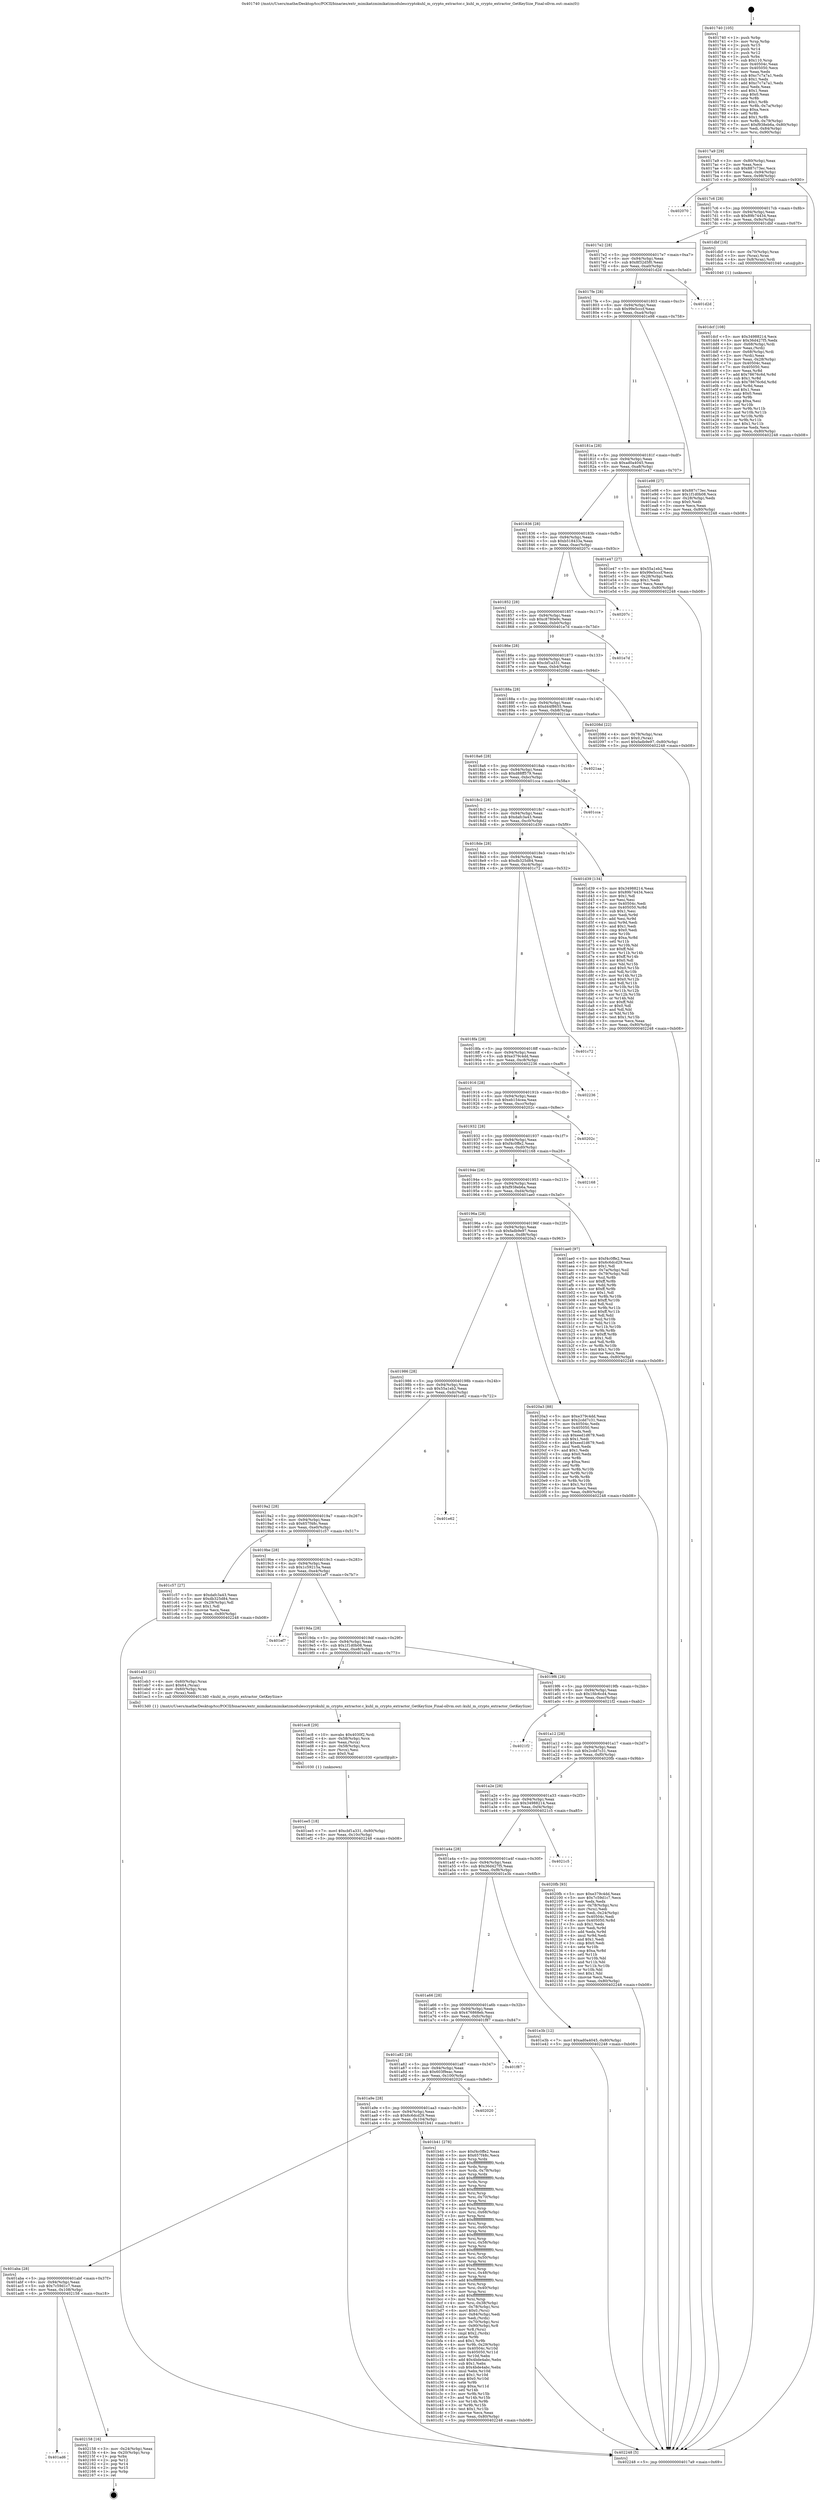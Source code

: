 digraph "0x401740" {
  label = "0x401740 (/mnt/c/Users/mathe/Desktop/tcc/POCII/binaries/extr_mimikatzmimikatzmodulescryptokuhl_m_crypto_extractor.c_kuhl_m_crypto_extractor_GetKeySize_Final-ollvm.out::main(0))"
  labelloc = "t"
  node[shape=record]

  Entry [label="",width=0.3,height=0.3,shape=circle,fillcolor=black,style=filled]
  "0x4017a9" [label="{
     0x4017a9 [29]\l
     | [instrs]\l
     &nbsp;&nbsp;0x4017a9 \<+3\>: mov -0x80(%rbp),%eax\l
     &nbsp;&nbsp;0x4017ac \<+2\>: mov %eax,%ecx\l
     &nbsp;&nbsp;0x4017ae \<+6\>: sub $0x887c73ec,%ecx\l
     &nbsp;&nbsp;0x4017b4 \<+6\>: mov %eax,-0x94(%rbp)\l
     &nbsp;&nbsp;0x4017ba \<+6\>: mov %ecx,-0x98(%rbp)\l
     &nbsp;&nbsp;0x4017c0 \<+6\>: je 0000000000402070 \<main+0x930\>\l
  }"]
  "0x402070" [label="{
     0x402070\l
  }", style=dashed]
  "0x4017c6" [label="{
     0x4017c6 [28]\l
     | [instrs]\l
     &nbsp;&nbsp;0x4017c6 \<+5\>: jmp 00000000004017cb \<main+0x8b\>\l
     &nbsp;&nbsp;0x4017cb \<+6\>: mov -0x94(%rbp),%eax\l
     &nbsp;&nbsp;0x4017d1 \<+5\>: sub $0x89b74434,%eax\l
     &nbsp;&nbsp;0x4017d6 \<+6\>: mov %eax,-0x9c(%rbp)\l
     &nbsp;&nbsp;0x4017dc \<+6\>: je 0000000000401dbf \<main+0x67f\>\l
  }"]
  Exit [label="",width=0.3,height=0.3,shape=circle,fillcolor=black,style=filled,peripheries=2]
  "0x401dbf" [label="{
     0x401dbf [16]\l
     | [instrs]\l
     &nbsp;&nbsp;0x401dbf \<+4\>: mov -0x70(%rbp),%rax\l
     &nbsp;&nbsp;0x401dc3 \<+3\>: mov (%rax),%rax\l
     &nbsp;&nbsp;0x401dc6 \<+4\>: mov 0x8(%rax),%rdi\l
     &nbsp;&nbsp;0x401dca \<+5\>: call 0000000000401040 \<atoi@plt\>\l
     | [calls]\l
     &nbsp;&nbsp;0x401040 \{1\} (unknown)\l
  }"]
  "0x4017e2" [label="{
     0x4017e2 [28]\l
     | [instrs]\l
     &nbsp;&nbsp;0x4017e2 \<+5\>: jmp 00000000004017e7 \<main+0xa7\>\l
     &nbsp;&nbsp;0x4017e7 \<+6\>: mov -0x94(%rbp),%eax\l
     &nbsp;&nbsp;0x4017ed \<+5\>: sub $0x8f32d5f0,%eax\l
     &nbsp;&nbsp;0x4017f2 \<+6\>: mov %eax,-0xa0(%rbp)\l
     &nbsp;&nbsp;0x4017f8 \<+6\>: je 0000000000401d2d \<main+0x5ed\>\l
  }"]
  "0x401ad6" [label="{
     0x401ad6\l
  }", style=dashed]
  "0x401d2d" [label="{
     0x401d2d\l
  }", style=dashed]
  "0x4017fe" [label="{
     0x4017fe [28]\l
     | [instrs]\l
     &nbsp;&nbsp;0x4017fe \<+5\>: jmp 0000000000401803 \<main+0xc3\>\l
     &nbsp;&nbsp;0x401803 \<+6\>: mov -0x94(%rbp),%eax\l
     &nbsp;&nbsp;0x401809 \<+5\>: sub $0x99e5cccf,%eax\l
     &nbsp;&nbsp;0x40180e \<+6\>: mov %eax,-0xa4(%rbp)\l
     &nbsp;&nbsp;0x401814 \<+6\>: je 0000000000401e98 \<main+0x758\>\l
  }"]
  "0x402158" [label="{
     0x402158 [16]\l
     | [instrs]\l
     &nbsp;&nbsp;0x402158 \<+3\>: mov -0x24(%rbp),%eax\l
     &nbsp;&nbsp;0x40215b \<+4\>: lea -0x20(%rbp),%rsp\l
     &nbsp;&nbsp;0x40215f \<+1\>: pop %rbx\l
     &nbsp;&nbsp;0x402160 \<+2\>: pop %r12\l
     &nbsp;&nbsp;0x402162 \<+2\>: pop %r14\l
     &nbsp;&nbsp;0x402164 \<+2\>: pop %r15\l
     &nbsp;&nbsp;0x402166 \<+1\>: pop %rbp\l
     &nbsp;&nbsp;0x402167 \<+1\>: ret\l
  }"]
  "0x401e98" [label="{
     0x401e98 [27]\l
     | [instrs]\l
     &nbsp;&nbsp;0x401e98 \<+5\>: mov $0x887c73ec,%eax\l
     &nbsp;&nbsp;0x401e9d \<+5\>: mov $0x1f1d0b08,%ecx\l
     &nbsp;&nbsp;0x401ea2 \<+3\>: mov -0x28(%rbp),%edx\l
     &nbsp;&nbsp;0x401ea5 \<+3\>: cmp $0x0,%edx\l
     &nbsp;&nbsp;0x401ea8 \<+3\>: cmove %ecx,%eax\l
     &nbsp;&nbsp;0x401eab \<+3\>: mov %eax,-0x80(%rbp)\l
     &nbsp;&nbsp;0x401eae \<+5\>: jmp 0000000000402248 \<main+0xb08\>\l
  }"]
  "0x40181a" [label="{
     0x40181a [28]\l
     | [instrs]\l
     &nbsp;&nbsp;0x40181a \<+5\>: jmp 000000000040181f \<main+0xdf\>\l
     &nbsp;&nbsp;0x40181f \<+6\>: mov -0x94(%rbp),%eax\l
     &nbsp;&nbsp;0x401825 \<+5\>: sub $0xad0a4045,%eax\l
     &nbsp;&nbsp;0x40182a \<+6\>: mov %eax,-0xa8(%rbp)\l
     &nbsp;&nbsp;0x401830 \<+6\>: je 0000000000401e47 \<main+0x707\>\l
  }"]
  "0x401ee5" [label="{
     0x401ee5 [18]\l
     | [instrs]\l
     &nbsp;&nbsp;0x401ee5 \<+7\>: movl $0xcbf1a331,-0x80(%rbp)\l
     &nbsp;&nbsp;0x401eec \<+6\>: mov %eax,-0x10c(%rbp)\l
     &nbsp;&nbsp;0x401ef2 \<+5\>: jmp 0000000000402248 \<main+0xb08\>\l
  }"]
  "0x401e47" [label="{
     0x401e47 [27]\l
     | [instrs]\l
     &nbsp;&nbsp;0x401e47 \<+5\>: mov $0x55a1eb2,%eax\l
     &nbsp;&nbsp;0x401e4c \<+5\>: mov $0x99e5cccf,%ecx\l
     &nbsp;&nbsp;0x401e51 \<+3\>: mov -0x28(%rbp),%edx\l
     &nbsp;&nbsp;0x401e54 \<+3\>: cmp $0x1,%edx\l
     &nbsp;&nbsp;0x401e57 \<+3\>: cmovl %ecx,%eax\l
     &nbsp;&nbsp;0x401e5a \<+3\>: mov %eax,-0x80(%rbp)\l
     &nbsp;&nbsp;0x401e5d \<+5\>: jmp 0000000000402248 \<main+0xb08\>\l
  }"]
  "0x401836" [label="{
     0x401836 [28]\l
     | [instrs]\l
     &nbsp;&nbsp;0x401836 \<+5\>: jmp 000000000040183b \<main+0xfb\>\l
     &nbsp;&nbsp;0x40183b \<+6\>: mov -0x94(%rbp),%eax\l
     &nbsp;&nbsp;0x401841 \<+5\>: sub $0xb518433a,%eax\l
     &nbsp;&nbsp;0x401846 \<+6\>: mov %eax,-0xac(%rbp)\l
     &nbsp;&nbsp;0x40184c \<+6\>: je 000000000040207c \<main+0x93c\>\l
  }"]
  "0x401ec8" [label="{
     0x401ec8 [29]\l
     | [instrs]\l
     &nbsp;&nbsp;0x401ec8 \<+10\>: movabs $0x4030f2,%rdi\l
     &nbsp;&nbsp;0x401ed2 \<+4\>: mov -0x58(%rbp),%rcx\l
     &nbsp;&nbsp;0x401ed6 \<+2\>: mov %eax,(%rcx)\l
     &nbsp;&nbsp;0x401ed8 \<+4\>: mov -0x58(%rbp),%rcx\l
     &nbsp;&nbsp;0x401edc \<+2\>: mov (%rcx),%esi\l
     &nbsp;&nbsp;0x401ede \<+2\>: mov $0x0,%al\l
     &nbsp;&nbsp;0x401ee0 \<+5\>: call 0000000000401030 \<printf@plt\>\l
     | [calls]\l
     &nbsp;&nbsp;0x401030 \{1\} (unknown)\l
  }"]
  "0x40207c" [label="{
     0x40207c\l
  }", style=dashed]
  "0x401852" [label="{
     0x401852 [28]\l
     | [instrs]\l
     &nbsp;&nbsp;0x401852 \<+5\>: jmp 0000000000401857 \<main+0x117\>\l
     &nbsp;&nbsp;0x401857 \<+6\>: mov -0x94(%rbp),%eax\l
     &nbsp;&nbsp;0x40185d \<+5\>: sub $0xc8780e9c,%eax\l
     &nbsp;&nbsp;0x401862 \<+6\>: mov %eax,-0xb0(%rbp)\l
     &nbsp;&nbsp;0x401868 \<+6\>: je 0000000000401e7d \<main+0x73d\>\l
  }"]
  "0x401dcf" [label="{
     0x401dcf [108]\l
     | [instrs]\l
     &nbsp;&nbsp;0x401dcf \<+5\>: mov $0x34988214,%ecx\l
     &nbsp;&nbsp;0x401dd4 \<+5\>: mov $0x36d427f5,%edx\l
     &nbsp;&nbsp;0x401dd9 \<+4\>: mov -0x68(%rbp),%rdi\l
     &nbsp;&nbsp;0x401ddd \<+2\>: mov %eax,(%rdi)\l
     &nbsp;&nbsp;0x401ddf \<+4\>: mov -0x68(%rbp),%rdi\l
     &nbsp;&nbsp;0x401de3 \<+2\>: mov (%rdi),%eax\l
     &nbsp;&nbsp;0x401de5 \<+3\>: mov %eax,-0x28(%rbp)\l
     &nbsp;&nbsp;0x401de8 \<+7\>: mov 0x40504c,%eax\l
     &nbsp;&nbsp;0x401def \<+7\>: mov 0x405050,%esi\l
     &nbsp;&nbsp;0x401df6 \<+3\>: mov %eax,%r8d\l
     &nbsp;&nbsp;0x401df9 \<+7\>: add $0x78676c6d,%r8d\l
     &nbsp;&nbsp;0x401e00 \<+4\>: sub $0x1,%r8d\l
     &nbsp;&nbsp;0x401e04 \<+7\>: sub $0x78676c6d,%r8d\l
     &nbsp;&nbsp;0x401e0b \<+4\>: imul %r8d,%eax\l
     &nbsp;&nbsp;0x401e0f \<+3\>: and $0x1,%eax\l
     &nbsp;&nbsp;0x401e12 \<+3\>: cmp $0x0,%eax\l
     &nbsp;&nbsp;0x401e15 \<+4\>: sete %r9b\l
     &nbsp;&nbsp;0x401e19 \<+3\>: cmp $0xa,%esi\l
     &nbsp;&nbsp;0x401e1c \<+4\>: setl %r10b\l
     &nbsp;&nbsp;0x401e20 \<+3\>: mov %r9b,%r11b\l
     &nbsp;&nbsp;0x401e23 \<+3\>: and %r10b,%r11b\l
     &nbsp;&nbsp;0x401e26 \<+3\>: xor %r10b,%r9b\l
     &nbsp;&nbsp;0x401e29 \<+3\>: or %r9b,%r11b\l
     &nbsp;&nbsp;0x401e2c \<+4\>: test $0x1,%r11b\l
     &nbsp;&nbsp;0x401e30 \<+3\>: cmovne %edx,%ecx\l
     &nbsp;&nbsp;0x401e33 \<+3\>: mov %ecx,-0x80(%rbp)\l
     &nbsp;&nbsp;0x401e36 \<+5\>: jmp 0000000000402248 \<main+0xb08\>\l
  }"]
  "0x401e7d" [label="{
     0x401e7d\l
  }", style=dashed]
  "0x40186e" [label="{
     0x40186e [28]\l
     | [instrs]\l
     &nbsp;&nbsp;0x40186e \<+5\>: jmp 0000000000401873 \<main+0x133\>\l
     &nbsp;&nbsp;0x401873 \<+6\>: mov -0x94(%rbp),%eax\l
     &nbsp;&nbsp;0x401879 \<+5\>: sub $0xcbf1a331,%eax\l
     &nbsp;&nbsp;0x40187e \<+6\>: mov %eax,-0xb4(%rbp)\l
     &nbsp;&nbsp;0x401884 \<+6\>: je 000000000040208d \<main+0x94d\>\l
  }"]
  "0x401aba" [label="{
     0x401aba [28]\l
     | [instrs]\l
     &nbsp;&nbsp;0x401aba \<+5\>: jmp 0000000000401abf \<main+0x37f\>\l
     &nbsp;&nbsp;0x401abf \<+6\>: mov -0x94(%rbp),%eax\l
     &nbsp;&nbsp;0x401ac5 \<+5\>: sub $0x7c59d1c7,%eax\l
     &nbsp;&nbsp;0x401aca \<+6\>: mov %eax,-0x108(%rbp)\l
     &nbsp;&nbsp;0x401ad0 \<+6\>: je 0000000000402158 \<main+0xa18\>\l
  }"]
  "0x40208d" [label="{
     0x40208d [22]\l
     | [instrs]\l
     &nbsp;&nbsp;0x40208d \<+4\>: mov -0x78(%rbp),%rax\l
     &nbsp;&nbsp;0x402091 \<+6\>: movl $0x0,(%rax)\l
     &nbsp;&nbsp;0x402097 \<+7\>: movl $0xfadb9e97,-0x80(%rbp)\l
     &nbsp;&nbsp;0x40209e \<+5\>: jmp 0000000000402248 \<main+0xb08\>\l
  }"]
  "0x40188a" [label="{
     0x40188a [28]\l
     | [instrs]\l
     &nbsp;&nbsp;0x40188a \<+5\>: jmp 000000000040188f \<main+0x14f\>\l
     &nbsp;&nbsp;0x40188f \<+6\>: mov -0x94(%rbp),%eax\l
     &nbsp;&nbsp;0x401895 \<+5\>: sub $0xd44f8655,%eax\l
     &nbsp;&nbsp;0x40189a \<+6\>: mov %eax,-0xb8(%rbp)\l
     &nbsp;&nbsp;0x4018a0 \<+6\>: je 00000000004021aa \<main+0xa6a\>\l
  }"]
  "0x401b41" [label="{
     0x401b41 [278]\l
     | [instrs]\l
     &nbsp;&nbsp;0x401b41 \<+5\>: mov $0xf4c0ffe2,%eax\l
     &nbsp;&nbsp;0x401b46 \<+5\>: mov $0x657f48c,%ecx\l
     &nbsp;&nbsp;0x401b4b \<+3\>: mov %rsp,%rdx\l
     &nbsp;&nbsp;0x401b4e \<+4\>: add $0xfffffffffffffff0,%rdx\l
     &nbsp;&nbsp;0x401b52 \<+3\>: mov %rdx,%rsp\l
     &nbsp;&nbsp;0x401b55 \<+4\>: mov %rdx,-0x78(%rbp)\l
     &nbsp;&nbsp;0x401b59 \<+3\>: mov %rsp,%rdx\l
     &nbsp;&nbsp;0x401b5c \<+4\>: add $0xfffffffffffffff0,%rdx\l
     &nbsp;&nbsp;0x401b60 \<+3\>: mov %rdx,%rsp\l
     &nbsp;&nbsp;0x401b63 \<+3\>: mov %rsp,%rsi\l
     &nbsp;&nbsp;0x401b66 \<+4\>: add $0xfffffffffffffff0,%rsi\l
     &nbsp;&nbsp;0x401b6a \<+3\>: mov %rsi,%rsp\l
     &nbsp;&nbsp;0x401b6d \<+4\>: mov %rsi,-0x70(%rbp)\l
     &nbsp;&nbsp;0x401b71 \<+3\>: mov %rsp,%rsi\l
     &nbsp;&nbsp;0x401b74 \<+4\>: add $0xfffffffffffffff0,%rsi\l
     &nbsp;&nbsp;0x401b78 \<+3\>: mov %rsi,%rsp\l
     &nbsp;&nbsp;0x401b7b \<+4\>: mov %rsi,-0x68(%rbp)\l
     &nbsp;&nbsp;0x401b7f \<+3\>: mov %rsp,%rsi\l
     &nbsp;&nbsp;0x401b82 \<+4\>: add $0xfffffffffffffff0,%rsi\l
     &nbsp;&nbsp;0x401b86 \<+3\>: mov %rsi,%rsp\l
     &nbsp;&nbsp;0x401b89 \<+4\>: mov %rsi,-0x60(%rbp)\l
     &nbsp;&nbsp;0x401b8d \<+3\>: mov %rsp,%rsi\l
     &nbsp;&nbsp;0x401b90 \<+4\>: add $0xfffffffffffffff0,%rsi\l
     &nbsp;&nbsp;0x401b94 \<+3\>: mov %rsi,%rsp\l
     &nbsp;&nbsp;0x401b97 \<+4\>: mov %rsi,-0x58(%rbp)\l
     &nbsp;&nbsp;0x401b9b \<+3\>: mov %rsp,%rsi\l
     &nbsp;&nbsp;0x401b9e \<+4\>: add $0xfffffffffffffff0,%rsi\l
     &nbsp;&nbsp;0x401ba2 \<+3\>: mov %rsi,%rsp\l
     &nbsp;&nbsp;0x401ba5 \<+4\>: mov %rsi,-0x50(%rbp)\l
     &nbsp;&nbsp;0x401ba9 \<+3\>: mov %rsp,%rsi\l
     &nbsp;&nbsp;0x401bac \<+4\>: add $0xfffffffffffffff0,%rsi\l
     &nbsp;&nbsp;0x401bb0 \<+3\>: mov %rsi,%rsp\l
     &nbsp;&nbsp;0x401bb3 \<+4\>: mov %rsi,-0x48(%rbp)\l
     &nbsp;&nbsp;0x401bb7 \<+3\>: mov %rsp,%rsi\l
     &nbsp;&nbsp;0x401bba \<+4\>: add $0xfffffffffffffff0,%rsi\l
     &nbsp;&nbsp;0x401bbe \<+3\>: mov %rsi,%rsp\l
     &nbsp;&nbsp;0x401bc1 \<+4\>: mov %rsi,-0x40(%rbp)\l
     &nbsp;&nbsp;0x401bc5 \<+3\>: mov %rsp,%rsi\l
     &nbsp;&nbsp;0x401bc8 \<+4\>: add $0xfffffffffffffff0,%rsi\l
     &nbsp;&nbsp;0x401bcc \<+3\>: mov %rsi,%rsp\l
     &nbsp;&nbsp;0x401bcf \<+4\>: mov %rsi,-0x38(%rbp)\l
     &nbsp;&nbsp;0x401bd3 \<+4\>: mov -0x78(%rbp),%rsi\l
     &nbsp;&nbsp;0x401bd7 \<+6\>: movl $0x0,(%rsi)\l
     &nbsp;&nbsp;0x401bdd \<+6\>: mov -0x84(%rbp),%edi\l
     &nbsp;&nbsp;0x401be3 \<+2\>: mov %edi,(%rdx)\l
     &nbsp;&nbsp;0x401be5 \<+4\>: mov -0x70(%rbp),%rsi\l
     &nbsp;&nbsp;0x401be9 \<+7\>: mov -0x90(%rbp),%r8\l
     &nbsp;&nbsp;0x401bf0 \<+3\>: mov %r8,(%rsi)\l
     &nbsp;&nbsp;0x401bf3 \<+3\>: cmpl $0x2,(%rdx)\l
     &nbsp;&nbsp;0x401bf6 \<+4\>: setne %r9b\l
     &nbsp;&nbsp;0x401bfa \<+4\>: and $0x1,%r9b\l
     &nbsp;&nbsp;0x401bfe \<+4\>: mov %r9b,-0x29(%rbp)\l
     &nbsp;&nbsp;0x401c02 \<+8\>: mov 0x40504c,%r10d\l
     &nbsp;&nbsp;0x401c0a \<+8\>: mov 0x405050,%r11d\l
     &nbsp;&nbsp;0x401c12 \<+3\>: mov %r10d,%ebx\l
     &nbsp;&nbsp;0x401c15 \<+6\>: add $0x4bde4abc,%ebx\l
     &nbsp;&nbsp;0x401c1b \<+3\>: sub $0x1,%ebx\l
     &nbsp;&nbsp;0x401c1e \<+6\>: sub $0x4bde4abc,%ebx\l
     &nbsp;&nbsp;0x401c24 \<+4\>: imul %ebx,%r10d\l
     &nbsp;&nbsp;0x401c28 \<+4\>: and $0x1,%r10d\l
     &nbsp;&nbsp;0x401c2c \<+4\>: cmp $0x0,%r10d\l
     &nbsp;&nbsp;0x401c30 \<+4\>: sete %r9b\l
     &nbsp;&nbsp;0x401c34 \<+4\>: cmp $0xa,%r11d\l
     &nbsp;&nbsp;0x401c38 \<+4\>: setl %r14b\l
     &nbsp;&nbsp;0x401c3c \<+3\>: mov %r9b,%r15b\l
     &nbsp;&nbsp;0x401c3f \<+3\>: and %r14b,%r15b\l
     &nbsp;&nbsp;0x401c42 \<+3\>: xor %r14b,%r9b\l
     &nbsp;&nbsp;0x401c45 \<+3\>: or %r9b,%r15b\l
     &nbsp;&nbsp;0x401c48 \<+4\>: test $0x1,%r15b\l
     &nbsp;&nbsp;0x401c4c \<+3\>: cmovne %ecx,%eax\l
     &nbsp;&nbsp;0x401c4f \<+3\>: mov %eax,-0x80(%rbp)\l
     &nbsp;&nbsp;0x401c52 \<+5\>: jmp 0000000000402248 \<main+0xb08\>\l
  }"]
  "0x4021aa" [label="{
     0x4021aa\l
  }", style=dashed]
  "0x4018a6" [label="{
     0x4018a6 [28]\l
     | [instrs]\l
     &nbsp;&nbsp;0x4018a6 \<+5\>: jmp 00000000004018ab \<main+0x16b\>\l
     &nbsp;&nbsp;0x4018ab \<+6\>: mov -0x94(%rbp),%eax\l
     &nbsp;&nbsp;0x4018b1 \<+5\>: sub $0xd88ff579,%eax\l
     &nbsp;&nbsp;0x4018b6 \<+6\>: mov %eax,-0xbc(%rbp)\l
     &nbsp;&nbsp;0x4018bc \<+6\>: je 0000000000401cca \<main+0x58a\>\l
  }"]
  "0x401a9e" [label="{
     0x401a9e [28]\l
     | [instrs]\l
     &nbsp;&nbsp;0x401a9e \<+5\>: jmp 0000000000401aa3 \<main+0x363\>\l
     &nbsp;&nbsp;0x401aa3 \<+6\>: mov -0x94(%rbp),%eax\l
     &nbsp;&nbsp;0x401aa9 \<+5\>: sub $0x6c6dcd29,%eax\l
     &nbsp;&nbsp;0x401aae \<+6\>: mov %eax,-0x104(%rbp)\l
     &nbsp;&nbsp;0x401ab4 \<+6\>: je 0000000000401b41 \<main+0x401\>\l
  }"]
  "0x401cca" [label="{
     0x401cca\l
  }", style=dashed]
  "0x4018c2" [label="{
     0x4018c2 [28]\l
     | [instrs]\l
     &nbsp;&nbsp;0x4018c2 \<+5\>: jmp 00000000004018c7 \<main+0x187\>\l
     &nbsp;&nbsp;0x4018c7 \<+6\>: mov -0x94(%rbp),%eax\l
     &nbsp;&nbsp;0x4018cd \<+5\>: sub $0xdafc3a43,%eax\l
     &nbsp;&nbsp;0x4018d2 \<+6\>: mov %eax,-0xc0(%rbp)\l
     &nbsp;&nbsp;0x4018d8 \<+6\>: je 0000000000401d39 \<main+0x5f9\>\l
  }"]
  "0x402020" [label="{
     0x402020\l
  }", style=dashed]
  "0x401d39" [label="{
     0x401d39 [134]\l
     | [instrs]\l
     &nbsp;&nbsp;0x401d39 \<+5\>: mov $0x34988214,%eax\l
     &nbsp;&nbsp;0x401d3e \<+5\>: mov $0x89b74434,%ecx\l
     &nbsp;&nbsp;0x401d43 \<+2\>: mov $0x1,%dl\l
     &nbsp;&nbsp;0x401d45 \<+2\>: xor %esi,%esi\l
     &nbsp;&nbsp;0x401d47 \<+7\>: mov 0x40504c,%edi\l
     &nbsp;&nbsp;0x401d4e \<+8\>: mov 0x405050,%r8d\l
     &nbsp;&nbsp;0x401d56 \<+3\>: sub $0x1,%esi\l
     &nbsp;&nbsp;0x401d59 \<+3\>: mov %edi,%r9d\l
     &nbsp;&nbsp;0x401d5c \<+3\>: add %esi,%r9d\l
     &nbsp;&nbsp;0x401d5f \<+4\>: imul %r9d,%edi\l
     &nbsp;&nbsp;0x401d63 \<+3\>: and $0x1,%edi\l
     &nbsp;&nbsp;0x401d66 \<+3\>: cmp $0x0,%edi\l
     &nbsp;&nbsp;0x401d69 \<+4\>: sete %r10b\l
     &nbsp;&nbsp;0x401d6d \<+4\>: cmp $0xa,%r8d\l
     &nbsp;&nbsp;0x401d71 \<+4\>: setl %r11b\l
     &nbsp;&nbsp;0x401d75 \<+3\>: mov %r10b,%bl\l
     &nbsp;&nbsp;0x401d78 \<+3\>: xor $0xff,%bl\l
     &nbsp;&nbsp;0x401d7b \<+3\>: mov %r11b,%r14b\l
     &nbsp;&nbsp;0x401d7e \<+4\>: xor $0xff,%r14b\l
     &nbsp;&nbsp;0x401d82 \<+3\>: xor $0x0,%dl\l
     &nbsp;&nbsp;0x401d85 \<+3\>: mov %bl,%r15b\l
     &nbsp;&nbsp;0x401d88 \<+4\>: and $0x0,%r15b\l
     &nbsp;&nbsp;0x401d8c \<+3\>: and %dl,%r10b\l
     &nbsp;&nbsp;0x401d8f \<+3\>: mov %r14b,%r12b\l
     &nbsp;&nbsp;0x401d92 \<+4\>: and $0x0,%r12b\l
     &nbsp;&nbsp;0x401d96 \<+3\>: and %dl,%r11b\l
     &nbsp;&nbsp;0x401d99 \<+3\>: or %r10b,%r15b\l
     &nbsp;&nbsp;0x401d9c \<+3\>: or %r11b,%r12b\l
     &nbsp;&nbsp;0x401d9f \<+3\>: xor %r12b,%r15b\l
     &nbsp;&nbsp;0x401da2 \<+3\>: or %r14b,%bl\l
     &nbsp;&nbsp;0x401da5 \<+3\>: xor $0xff,%bl\l
     &nbsp;&nbsp;0x401da8 \<+3\>: or $0x0,%dl\l
     &nbsp;&nbsp;0x401dab \<+2\>: and %dl,%bl\l
     &nbsp;&nbsp;0x401dad \<+3\>: or %bl,%r15b\l
     &nbsp;&nbsp;0x401db0 \<+4\>: test $0x1,%r15b\l
     &nbsp;&nbsp;0x401db4 \<+3\>: cmovne %ecx,%eax\l
     &nbsp;&nbsp;0x401db7 \<+3\>: mov %eax,-0x80(%rbp)\l
     &nbsp;&nbsp;0x401dba \<+5\>: jmp 0000000000402248 \<main+0xb08\>\l
  }"]
  "0x4018de" [label="{
     0x4018de [28]\l
     | [instrs]\l
     &nbsp;&nbsp;0x4018de \<+5\>: jmp 00000000004018e3 \<main+0x1a3\>\l
     &nbsp;&nbsp;0x4018e3 \<+6\>: mov -0x94(%rbp),%eax\l
     &nbsp;&nbsp;0x4018e9 \<+5\>: sub $0xdb325d84,%eax\l
     &nbsp;&nbsp;0x4018ee \<+6\>: mov %eax,-0xc4(%rbp)\l
     &nbsp;&nbsp;0x4018f4 \<+6\>: je 0000000000401c72 \<main+0x532\>\l
  }"]
  "0x401a82" [label="{
     0x401a82 [28]\l
     | [instrs]\l
     &nbsp;&nbsp;0x401a82 \<+5\>: jmp 0000000000401a87 \<main+0x347\>\l
     &nbsp;&nbsp;0x401a87 \<+6\>: mov -0x94(%rbp),%eax\l
     &nbsp;&nbsp;0x401a8d \<+5\>: sub $0x603f9eac,%eax\l
     &nbsp;&nbsp;0x401a92 \<+6\>: mov %eax,-0x100(%rbp)\l
     &nbsp;&nbsp;0x401a98 \<+6\>: je 0000000000402020 \<main+0x8e0\>\l
  }"]
  "0x401c72" [label="{
     0x401c72\l
  }", style=dashed]
  "0x4018fa" [label="{
     0x4018fa [28]\l
     | [instrs]\l
     &nbsp;&nbsp;0x4018fa \<+5\>: jmp 00000000004018ff \<main+0x1bf\>\l
     &nbsp;&nbsp;0x4018ff \<+6\>: mov -0x94(%rbp),%eax\l
     &nbsp;&nbsp;0x401905 \<+5\>: sub $0xe379c4dd,%eax\l
     &nbsp;&nbsp;0x40190a \<+6\>: mov %eax,-0xc8(%rbp)\l
     &nbsp;&nbsp;0x401910 \<+6\>: je 0000000000402236 \<main+0xaf6\>\l
  }"]
  "0x401f87" [label="{
     0x401f87\l
  }", style=dashed]
  "0x402236" [label="{
     0x402236\l
  }", style=dashed]
  "0x401916" [label="{
     0x401916 [28]\l
     | [instrs]\l
     &nbsp;&nbsp;0x401916 \<+5\>: jmp 000000000040191b \<main+0x1db\>\l
     &nbsp;&nbsp;0x40191b \<+6\>: mov -0x94(%rbp),%eax\l
     &nbsp;&nbsp;0x401921 \<+5\>: sub $0xeb154cea,%eax\l
     &nbsp;&nbsp;0x401926 \<+6\>: mov %eax,-0xcc(%rbp)\l
     &nbsp;&nbsp;0x40192c \<+6\>: je 000000000040202c \<main+0x8ec\>\l
  }"]
  "0x401a66" [label="{
     0x401a66 [28]\l
     | [instrs]\l
     &nbsp;&nbsp;0x401a66 \<+5\>: jmp 0000000000401a6b \<main+0x32b\>\l
     &nbsp;&nbsp;0x401a6b \<+6\>: mov -0x94(%rbp),%eax\l
     &nbsp;&nbsp;0x401a71 \<+5\>: sub $0x476868eb,%eax\l
     &nbsp;&nbsp;0x401a76 \<+6\>: mov %eax,-0xfc(%rbp)\l
     &nbsp;&nbsp;0x401a7c \<+6\>: je 0000000000401f87 \<main+0x847\>\l
  }"]
  "0x40202c" [label="{
     0x40202c\l
  }", style=dashed]
  "0x401932" [label="{
     0x401932 [28]\l
     | [instrs]\l
     &nbsp;&nbsp;0x401932 \<+5\>: jmp 0000000000401937 \<main+0x1f7\>\l
     &nbsp;&nbsp;0x401937 \<+6\>: mov -0x94(%rbp),%eax\l
     &nbsp;&nbsp;0x40193d \<+5\>: sub $0xf4c0ffe2,%eax\l
     &nbsp;&nbsp;0x401942 \<+6\>: mov %eax,-0xd0(%rbp)\l
     &nbsp;&nbsp;0x401948 \<+6\>: je 0000000000402168 \<main+0xa28\>\l
  }"]
  "0x401e3b" [label="{
     0x401e3b [12]\l
     | [instrs]\l
     &nbsp;&nbsp;0x401e3b \<+7\>: movl $0xad0a4045,-0x80(%rbp)\l
     &nbsp;&nbsp;0x401e42 \<+5\>: jmp 0000000000402248 \<main+0xb08\>\l
  }"]
  "0x402168" [label="{
     0x402168\l
  }", style=dashed]
  "0x40194e" [label="{
     0x40194e [28]\l
     | [instrs]\l
     &nbsp;&nbsp;0x40194e \<+5\>: jmp 0000000000401953 \<main+0x213\>\l
     &nbsp;&nbsp;0x401953 \<+6\>: mov -0x94(%rbp),%eax\l
     &nbsp;&nbsp;0x401959 \<+5\>: sub $0xf938eb6a,%eax\l
     &nbsp;&nbsp;0x40195e \<+6\>: mov %eax,-0xd4(%rbp)\l
     &nbsp;&nbsp;0x401964 \<+6\>: je 0000000000401ae0 \<main+0x3a0\>\l
  }"]
  "0x401a4a" [label="{
     0x401a4a [28]\l
     | [instrs]\l
     &nbsp;&nbsp;0x401a4a \<+5\>: jmp 0000000000401a4f \<main+0x30f\>\l
     &nbsp;&nbsp;0x401a4f \<+6\>: mov -0x94(%rbp),%eax\l
     &nbsp;&nbsp;0x401a55 \<+5\>: sub $0x36d427f5,%eax\l
     &nbsp;&nbsp;0x401a5a \<+6\>: mov %eax,-0xf8(%rbp)\l
     &nbsp;&nbsp;0x401a60 \<+6\>: je 0000000000401e3b \<main+0x6fb\>\l
  }"]
  "0x401ae0" [label="{
     0x401ae0 [97]\l
     | [instrs]\l
     &nbsp;&nbsp;0x401ae0 \<+5\>: mov $0xf4c0ffe2,%eax\l
     &nbsp;&nbsp;0x401ae5 \<+5\>: mov $0x6c6dcd29,%ecx\l
     &nbsp;&nbsp;0x401aea \<+2\>: mov $0x1,%dl\l
     &nbsp;&nbsp;0x401aec \<+4\>: mov -0x7a(%rbp),%sil\l
     &nbsp;&nbsp;0x401af0 \<+4\>: mov -0x79(%rbp),%dil\l
     &nbsp;&nbsp;0x401af4 \<+3\>: mov %sil,%r8b\l
     &nbsp;&nbsp;0x401af7 \<+4\>: xor $0xff,%r8b\l
     &nbsp;&nbsp;0x401afb \<+3\>: mov %dil,%r9b\l
     &nbsp;&nbsp;0x401afe \<+4\>: xor $0xff,%r9b\l
     &nbsp;&nbsp;0x401b02 \<+3\>: xor $0x1,%dl\l
     &nbsp;&nbsp;0x401b05 \<+3\>: mov %r8b,%r10b\l
     &nbsp;&nbsp;0x401b08 \<+4\>: and $0xff,%r10b\l
     &nbsp;&nbsp;0x401b0c \<+3\>: and %dl,%sil\l
     &nbsp;&nbsp;0x401b0f \<+3\>: mov %r9b,%r11b\l
     &nbsp;&nbsp;0x401b12 \<+4\>: and $0xff,%r11b\l
     &nbsp;&nbsp;0x401b16 \<+3\>: and %dl,%dil\l
     &nbsp;&nbsp;0x401b19 \<+3\>: or %sil,%r10b\l
     &nbsp;&nbsp;0x401b1c \<+3\>: or %dil,%r11b\l
     &nbsp;&nbsp;0x401b1f \<+3\>: xor %r11b,%r10b\l
     &nbsp;&nbsp;0x401b22 \<+3\>: or %r9b,%r8b\l
     &nbsp;&nbsp;0x401b25 \<+4\>: xor $0xff,%r8b\l
     &nbsp;&nbsp;0x401b29 \<+3\>: or $0x1,%dl\l
     &nbsp;&nbsp;0x401b2c \<+3\>: and %dl,%r8b\l
     &nbsp;&nbsp;0x401b2f \<+3\>: or %r8b,%r10b\l
     &nbsp;&nbsp;0x401b32 \<+4\>: test $0x1,%r10b\l
     &nbsp;&nbsp;0x401b36 \<+3\>: cmovne %ecx,%eax\l
     &nbsp;&nbsp;0x401b39 \<+3\>: mov %eax,-0x80(%rbp)\l
     &nbsp;&nbsp;0x401b3c \<+5\>: jmp 0000000000402248 \<main+0xb08\>\l
  }"]
  "0x40196a" [label="{
     0x40196a [28]\l
     | [instrs]\l
     &nbsp;&nbsp;0x40196a \<+5\>: jmp 000000000040196f \<main+0x22f\>\l
     &nbsp;&nbsp;0x40196f \<+6\>: mov -0x94(%rbp),%eax\l
     &nbsp;&nbsp;0x401975 \<+5\>: sub $0xfadb9e97,%eax\l
     &nbsp;&nbsp;0x40197a \<+6\>: mov %eax,-0xd8(%rbp)\l
     &nbsp;&nbsp;0x401980 \<+6\>: je 00000000004020a3 \<main+0x963\>\l
  }"]
  "0x402248" [label="{
     0x402248 [5]\l
     | [instrs]\l
     &nbsp;&nbsp;0x402248 \<+5\>: jmp 00000000004017a9 \<main+0x69\>\l
  }"]
  "0x401740" [label="{
     0x401740 [105]\l
     | [instrs]\l
     &nbsp;&nbsp;0x401740 \<+1\>: push %rbp\l
     &nbsp;&nbsp;0x401741 \<+3\>: mov %rsp,%rbp\l
     &nbsp;&nbsp;0x401744 \<+2\>: push %r15\l
     &nbsp;&nbsp;0x401746 \<+2\>: push %r14\l
     &nbsp;&nbsp;0x401748 \<+2\>: push %r12\l
     &nbsp;&nbsp;0x40174a \<+1\>: push %rbx\l
     &nbsp;&nbsp;0x40174b \<+7\>: sub $0x110,%rsp\l
     &nbsp;&nbsp;0x401752 \<+7\>: mov 0x40504c,%eax\l
     &nbsp;&nbsp;0x401759 \<+7\>: mov 0x405050,%ecx\l
     &nbsp;&nbsp;0x401760 \<+2\>: mov %eax,%edx\l
     &nbsp;&nbsp;0x401762 \<+6\>: sub $0xc7c7a7a1,%edx\l
     &nbsp;&nbsp;0x401768 \<+3\>: sub $0x1,%edx\l
     &nbsp;&nbsp;0x40176b \<+6\>: add $0xc7c7a7a1,%edx\l
     &nbsp;&nbsp;0x401771 \<+3\>: imul %edx,%eax\l
     &nbsp;&nbsp;0x401774 \<+3\>: and $0x1,%eax\l
     &nbsp;&nbsp;0x401777 \<+3\>: cmp $0x0,%eax\l
     &nbsp;&nbsp;0x40177a \<+4\>: sete %r8b\l
     &nbsp;&nbsp;0x40177e \<+4\>: and $0x1,%r8b\l
     &nbsp;&nbsp;0x401782 \<+4\>: mov %r8b,-0x7a(%rbp)\l
     &nbsp;&nbsp;0x401786 \<+3\>: cmp $0xa,%ecx\l
     &nbsp;&nbsp;0x401789 \<+4\>: setl %r8b\l
     &nbsp;&nbsp;0x40178d \<+4\>: and $0x1,%r8b\l
     &nbsp;&nbsp;0x401791 \<+4\>: mov %r8b,-0x79(%rbp)\l
     &nbsp;&nbsp;0x401795 \<+7\>: movl $0xf938eb6a,-0x80(%rbp)\l
     &nbsp;&nbsp;0x40179c \<+6\>: mov %edi,-0x84(%rbp)\l
     &nbsp;&nbsp;0x4017a2 \<+7\>: mov %rsi,-0x90(%rbp)\l
  }"]
  "0x4021c5" [label="{
     0x4021c5\l
  }", style=dashed]
  "0x4020a3" [label="{
     0x4020a3 [88]\l
     | [instrs]\l
     &nbsp;&nbsp;0x4020a3 \<+5\>: mov $0xe379c4dd,%eax\l
     &nbsp;&nbsp;0x4020a8 \<+5\>: mov $0x2cdd7c31,%ecx\l
     &nbsp;&nbsp;0x4020ad \<+7\>: mov 0x40504c,%edx\l
     &nbsp;&nbsp;0x4020b4 \<+7\>: mov 0x405050,%esi\l
     &nbsp;&nbsp;0x4020bb \<+2\>: mov %edx,%edi\l
     &nbsp;&nbsp;0x4020bd \<+6\>: sub $0xeed1d679,%edi\l
     &nbsp;&nbsp;0x4020c3 \<+3\>: sub $0x1,%edi\l
     &nbsp;&nbsp;0x4020c6 \<+6\>: add $0xeed1d679,%edi\l
     &nbsp;&nbsp;0x4020cc \<+3\>: imul %edi,%edx\l
     &nbsp;&nbsp;0x4020cf \<+3\>: and $0x1,%edx\l
     &nbsp;&nbsp;0x4020d2 \<+3\>: cmp $0x0,%edx\l
     &nbsp;&nbsp;0x4020d5 \<+4\>: sete %r8b\l
     &nbsp;&nbsp;0x4020d9 \<+3\>: cmp $0xa,%esi\l
     &nbsp;&nbsp;0x4020dc \<+4\>: setl %r9b\l
     &nbsp;&nbsp;0x4020e0 \<+3\>: mov %r8b,%r10b\l
     &nbsp;&nbsp;0x4020e3 \<+3\>: and %r9b,%r10b\l
     &nbsp;&nbsp;0x4020e6 \<+3\>: xor %r9b,%r8b\l
     &nbsp;&nbsp;0x4020e9 \<+3\>: or %r8b,%r10b\l
     &nbsp;&nbsp;0x4020ec \<+4\>: test $0x1,%r10b\l
     &nbsp;&nbsp;0x4020f0 \<+3\>: cmovne %ecx,%eax\l
     &nbsp;&nbsp;0x4020f3 \<+3\>: mov %eax,-0x80(%rbp)\l
     &nbsp;&nbsp;0x4020f6 \<+5\>: jmp 0000000000402248 \<main+0xb08\>\l
  }"]
  "0x401986" [label="{
     0x401986 [28]\l
     | [instrs]\l
     &nbsp;&nbsp;0x401986 \<+5\>: jmp 000000000040198b \<main+0x24b\>\l
     &nbsp;&nbsp;0x40198b \<+6\>: mov -0x94(%rbp),%eax\l
     &nbsp;&nbsp;0x401991 \<+5\>: sub $0x55a1eb2,%eax\l
     &nbsp;&nbsp;0x401996 \<+6\>: mov %eax,-0xdc(%rbp)\l
     &nbsp;&nbsp;0x40199c \<+6\>: je 0000000000401e62 \<main+0x722\>\l
  }"]
  "0x401a2e" [label="{
     0x401a2e [28]\l
     | [instrs]\l
     &nbsp;&nbsp;0x401a2e \<+5\>: jmp 0000000000401a33 \<main+0x2f3\>\l
     &nbsp;&nbsp;0x401a33 \<+6\>: mov -0x94(%rbp),%eax\l
     &nbsp;&nbsp;0x401a39 \<+5\>: sub $0x34988214,%eax\l
     &nbsp;&nbsp;0x401a3e \<+6\>: mov %eax,-0xf4(%rbp)\l
     &nbsp;&nbsp;0x401a44 \<+6\>: je 00000000004021c5 \<main+0xa85\>\l
  }"]
  "0x401e62" [label="{
     0x401e62\l
  }", style=dashed]
  "0x4019a2" [label="{
     0x4019a2 [28]\l
     | [instrs]\l
     &nbsp;&nbsp;0x4019a2 \<+5\>: jmp 00000000004019a7 \<main+0x267\>\l
     &nbsp;&nbsp;0x4019a7 \<+6\>: mov -0x94(%rbp),%eax\l
     &nbsp;&nbsp;0x4019ad \<+5\>: sub $0x657f48c,%eax\l
     &nbsp;&nbsp;0x4019b2 \<+6\>: mov %eax,-0xe0(%rbp)\l
     &nbsp;&nbsp;0x4019b8 \<+6\>: je 0000000000401c57 \<main+0x517\>\l
  }"]
  "0x4020fb" [label="{
     0x4020fb [93]\l
     | [instrs]\l
     &nbsp;&nbsp;0x4020fb \<+5\>: mov $0xe379c4dd,%eax\l
     &nbsp;&nbsp;0x402100 \<+5\>: mov $0x7c59d1c7,%ecx\l
     &nbsp;&nbsp;0x402105 \<+2\>: xor %edx,%edx\l
     &nbsp;&nbsp;0x402107 \<+4\>: mov -0x78(%rbp),%rsi\l
     &nbsp;&nbsp;0x40210b \<+2\>: mov (%rsi),%edi\l
     &nbsp;&nbsp;0x40210d \<+3\>: mov %edi,-0x24(%rbp)\l
     &nbsp;&nbsp;0x402110 \<+7\>: mov 0x40504c,%edi\l
     &nbsp;&nbsp;0x402117 \<+8\>: mov 0x405050,%r8d\l
     &nbsp;&nbsp;0x40211f \<+3\>: sub $0x1,%edx\l
     &nbsp;&nbsp;0x402122 \<+3\>: mov %edi,%r9d\l
     &nbsp;&nbsp;0x402125 \<+3\>: add %edx,%r9d\l
     &nbsp;&nbsp;0x402128 \<+4\>: imul %r9d,%edi\l
     &nbsp;&nbsp;0x40212c \<+3\>: and $0x1,%edi\l
     &nbsp;&nbsp;0x40212f \<+3\>: cmp $0x0,%edi\l
     &nbsp;&nbsp;0x402132 \<+4\>: sete %r10b\l
     &nbsp;&nbsp;0x402136 \<+4\>: cmp $0xa,%r8d\l
     &nbsp;&nbsp;0x40213a \<+4\>: setl %r11b\l
     &nbsp;&nbsp;0x40213e \<+3\>: mov %r10b,%bl\l
     &nbsp;&nbsp;0x402141 \<+3\>: and %r11b,%bl\l
     &nbsp;&nbsp;0x402144 \<+3\>: xor %r11b,%r10b\l
     &nbsp;&nbsp;0x402147 \<+3\>: or %r10b,%bl\l
     &nbsp;&nbsp;0x40214a \<+3\>: test $0x1,%bl\l
     &nbsp;&nbsp;0x40214d \<+3\>: cmovne %ecx,%eax\l
     &nbsp;&nbsp;0x402150 \<+3\>: mov %eax,-0x80(%rbp)\l
     &nbsp;&nbsp;0x402153 \<+5\>: jmp 0000000000402248 \<main+0xb08\>\l
  }"]
  "0x401c57" [label="{
     0x401c57 [27]\l
     | [instrs]\l
     &nbsp;&nbsp;0x401c57 \<+5\>: mov $0xdafc3a43,%eax\l
     &nbsp;&nbsp;0x401c5c \<+5\>: mov $0xdb325d84,%ecx\l
     &nbsp;&nbsp;0x401c61 \<+3\>: mov -0x29(%rbp),%dl\l
     &nbsp;&nbsp;0x401c64 \<+3\>: test $0x1,%dl\l
     &nbsp;&nbsp;0x401c67 \<+3\>: cmovne %ecx,%eax\l
     &nbsp;&nbsp;0x401c6a \<+3\>: mov %eax,-0x80(%rbp)\l
     &nbsp;&nbsp;0x401c6d \<+5\>: jmp 0000000000402248 \<main+0xb08\>\l
  }"]
  "0x4019be" [label="{
     0x4019be [28]\l
     | [instrs]\l
     &nbsp;&nbsp;0x4019be \<+5\>: jmp 00000000004019c3 \<main+0x283\>\l
     &nbsp;&nbsp;0x4019c3 \<+6\>: mov -0x94(%rbp),%eax\l
     &nbsp;&nbsp;0x4019c9 \<+5\>: sub $0x1c59215a,%eax\l
     &nbsp;&nbsp;0x4019ce \<+6\>: mov %eax,-0xe4(%rbp)\l
     &nbsp;&nbsp;0x4019d4 \<+6\>: je 0000000000401ef7 \<main+0x7b7\>\l
  }"]
  "0x401a12" [label="{
     0x401a12 [28]\l
     | [instrs]\l
     &nbsp;&nbsp;0x401a12 \<+5\>: jmp 0000000000401a17 \<main+0x2d7\>\l
     &nbsp;&nbsp;0x401a17 \<+6\>: mov -0x94(%rbp),%eax\l
     &nbsp;&nbsp;0x401a1d \<+5\>: sub $0x2cdd7c31,%eax\l
     &nbsp;&nbsp;0x401a22 \<+6\>: mov %eax,-0xf0(%rbp)\l
     &nbsp;&nbsp;0x401a28 \<+6\>: je 00000000004020fb \<main+0x9bb\>\l
  }"]
  "0x401ef7" [label="{
     0x401ef7\l
  }", style=dashed]
  "0x4019da" [label="{
     0x4019da [28]\l
     | [instrs]\l
     &nbsp;&nbsp;0x4019da \<+5\>: jmp 00000000004019df \<main+0x29f\>\l
     &nbsp;&nbsp;0x4019df \<+6\>: mov -0x94(%rbp),%eax\l
     &nbsp;&nbsp;0x4019e5 \<+5\>: sub $0x1f1d0b08,%eax\l
     &nbsp;&nbsp;0x4019ea \<+6\>: mov %eax,-0xe8(%rbp)\l
     &nbsp;&nbsp;0x4019f0 \<+6\>: je 0000000000401eb3 \<main+0x773\>\l
  }"]
  "0x4021f2" [label="{
     0x4021f2\l
  }", style=dashed]
  "0x401eb3" [label="{
     0x401eb3 [21]\l
     | [instrs]\l
     &nbsp;&nbsp;0x401eb3 \<+4\>: mov -0x60(%rbp),%rax\l
     &nbsp;&nbsp;0x401eb7 \<+6\>: movl $0x64,(%rax)\l
     &nbsp;&nbsp;0x401ebd \<+4\>: mov -0x60(%rbp),%rax\l
     &nbsp;&nbsp;0x401ec1 \<+2\>: mov (%rax),%edi\l
     &nbsp;&nbsp;0x401ec3 \<+5\>: call 00000000004013d0 \<kuhl_m_crypto_extractor_GetKeySize\>\l
     | [calls]\l
     &nbsp;&nbsp;0x4013d0 \{1\} (/mnt/c/Users/mathe/Desktop/tcc/POCII/binaries/extr_mimikatzmimikatzmodulescryptokuhl_m_crypto_extractor.c_kuhl_m_crypto_extractor_GetKeySize_Final-ollvm.out::kuhl_m_crypto_extractor_GetKeySize)\l
  }"]
  "0x4019f6" [label="{
     0x4019f6 [28]\l
     | [instrs]\l
     &nbsp;&nbsp;0x4019f6 \<+5\>: jmp 00000000004019fb \<main+0x2bb\>\l
     &nbsp;&nbsp;0x4019fb \<+6\>: mov -0x94(%rbp),%eax\l
     &nbsp;&nbsp;0x401a01 \<+5\>: sub $0x1fdc6cd4,%eax\l
     &nbsp;&nbsp;0x401a06 \<+6\>: mov %eax,-0xec(%rbp)\l
     &nbsp;&nbsp;0x401a0c \<+6\>: je 00000000004021f2 \<main+0xab2\>\l
  }"]
  Entry -> "0x401740" [label=" 1"]
  "0x4017a9" -> "0x402070" [label=" 0"]
  "0x4017a9" -> "0x4017c6" [label=" 13"]
  "0x402158" -> Exit [label=" 1"]
  "0x4017c6" -> "0x401dbf" [label=" 1"]
  "0x4017c6" -> "0x4017e2" [label=" 12"]
  "0x401aba" -> "0x401ad6" [label=" 0"]
  "0x4017e2" -> "0x401d2d" [label=" 0"]
  "0x4017e2" -> "0x4017fe" [label=" 12"]
  "0x401aba" -> "0x402158" [label=" 1"]
  "0x4017fe" -> "0x401e98" [label=" 1"]
  "0x4017fe" -> "0x40181a" [label=" 11"]
  "0x4020fb" -> "0x402248" [label=" 1"]
  "0x40181a" -> "0x401e47" [label=" 1"]
  "0x40181a" -> "0x401836" [label=" 10"]
  "0x4020a3" -> "0x402248" [label=" 1"]
  "0x401836" -> "0x40207c" [label=" 0"]
  "0x401836" -> "0x401852" [label=" 10"]
  "0x40208d" -> "0x402248" [label=" 1"]
  "0x401852" -> "0x401e7d" [label=" 0"]
  "0x401852" -> "0x40186e" [label=" 10"]
  "0x401ee5" -> "0x402248" [label=" 1"]
  "0x40186e" -> "0x40208d" [label=" 1"]
  "0x40186e" -> "0x40188a" [label=" 9"]
  "0x401eb3" -> "0x401ec8" [label=" 1"]
  "0x40188a" -> "0x4021aa" [label=" 0"]
  "0x40188a" -> "0x4018a6" [label=" 9"]
  "0x401e98" -> "0x402248" [label=" 1"]
  "0x4018a6" -> "0x401cca" [label=" 0"]
  "0x4018a6" -> "0x4018c2" [label=" 9"]
  "0x401e3b" -> "0x402248" [label=" 1"]
  "0x4018c2" -> "0x401d39" [label=" 1"]
  "0x4018c2" -> "0x4018de" [label=" 8"]
  "0x401dcf" -> "0x402248" [label=" 1"]
  "0x4018de" -> "0x401c72" [label=" 0"]
  "0x4018de" -> "0x4018fa" [label=" 8"]
  "0x401d39" -> "0x402248" [label=" 1"]
  "0x4018fa" -> "0x402236" [label=" 0"]
  "0x4018fa" -> "0x401916" [label=" 8"]
  "0x401c57" -> "0x402248" [label=" 1"]
  "0x401916" -> "0x40202c" [label=" 0"]
  "0x401916" -> "0x401932" [label=" 8"]
  "0x401ec8" -> "0x401ee5" [label=" 1"]
  "0x401932" -> "0x402168" [label=" 0"]
  "0x401932" -> "0x40194e" [label=" 8"]
  "0x401a9e" -> "0x401aba" [label=" 1"]
  "0x40194e" -> "0x401ae0" [label=" 1"]
  "0x40194e" -> "0x40196a" [label=" 7"]
  "0x401ae0" -> "0x402248" [label=" 1"]
  "0x401740" -> "0x4017a9" [label=" 1"]
  "0x402248" -> "0x4017a9" [label=" 12"]
  "0x401e47" -> "0x402248" [label=" 1"]
  "0x40196a" -> "0x4020a3" [label=" 1"]
  "0x40196a" -> "0x401986" [label=" 6"]
  "0x401a82" -> "0x401a9e" [label=" 2"]
  "0x401986" -> "0x401e62" [label=" 0"]
  "0x401986" -> "0x4019a2" [label=" 6"]
  "0x401dbf" -> "0x401dcf" [label=" 1"]
  "0x4019a2" -> "0x401c57" [label=" 1"]
  "0x4019a2" -> "0x4019be" [label=" 5"]
  "0x401a66" -> "0x401a82" [label=" 2"]
  "0x4019be" -> "0x401ef7" [label=" 0"]
  "0x4019be" -> "0x4019da" [label=" 5"]
  "0x401b41" -> "0x402248" [label=" 1"]
  "0x4019da" -> "0x401eb3" [label=" 1"]
  "0x4019da" -> "0x4019f6" [label=" 4"]
  "0x401a4a" -> "0x401a66" [label=" 2"]
  "0x4019f6" -> "0x4021f2" [label=" 0"]
  "0x4019f6" -> "0x401a12" [label=" 4"]
  "0x401a66" -> "0x401f87" [label=" 0"]
  "0x401a12" -> "0x4020fb" [label=" 1"]
  "0x401a12" -> "0x401a2e" [label=" 3"]
  "0x401a82" -> "0x402020" [label=" 0"]
  "0x401a2e" -> "0x4021c5" [label=" 0"]
  "0x401a2e" -> "0x401a4a" [label=" 3"]
  "0x401a9e" -> "0x401b41" [label=" 1"]
  "0x401a4a" -> "0x401e3b" [label=" 1"]
}
